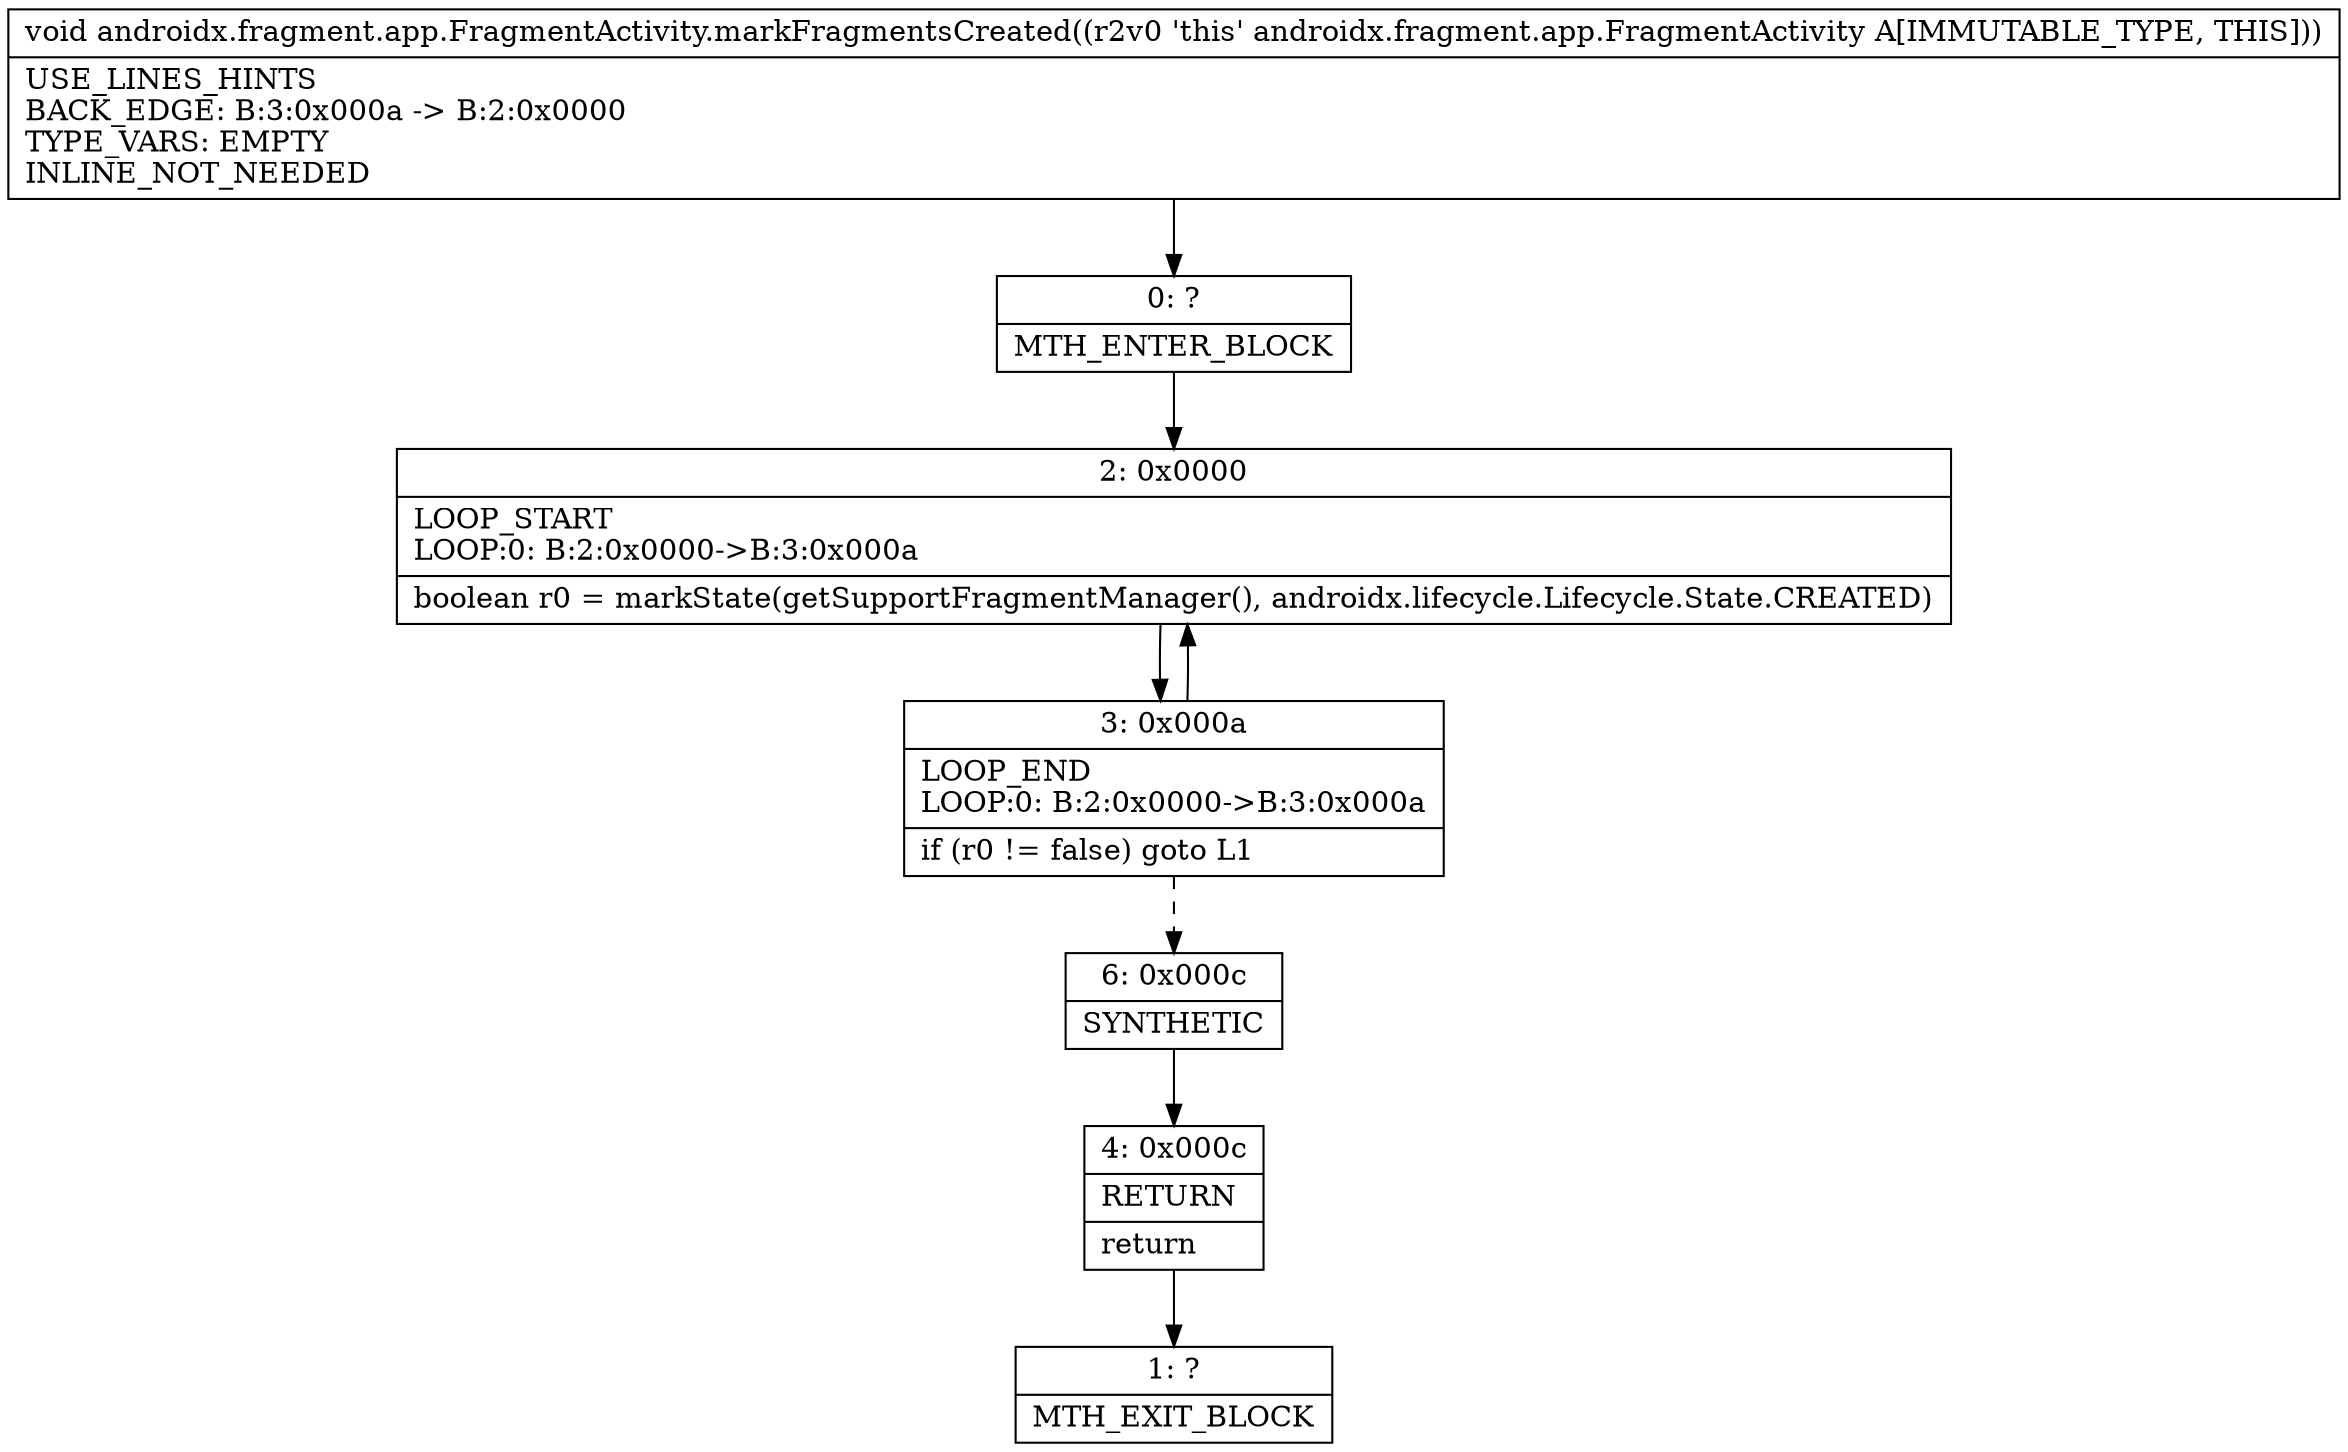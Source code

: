 digraph "CFG forandroidx.fragment.app.FragmentActivity.markFragmentsCreated()V" {
Node_0 [shape=record,label="{0\:\ ?|MTH_ENTER_BLOCK\l}"];
Node_2 [shape=record,label="{2\:\ 0x0000|LOOP_START\lLOOP:0: B:2:0x0000\-\>B:3:0x000a\l|boolean r0 = markState(getSupportFragmentManager(), androidx.lifecycle.Lifecycle.State.CREATED)\l}"];
Node_3 [shape=record,label="{3\:\ 0x000a|LOOP_END\lLOOP:0: B:2:0x0000\-\>B:3:0x000a\l|if (r0 != false) goto L1\l}"];
Node_6 [shape=record,label="{6\:\ 0x000c|SYNTHETIC\l}"];
Node_4 [shape=record,label="{4\:\ 0x000c|RETURN\l|return\l}"];
Node_1 [shape=record,label="{1\:\ ?|MTH_EXIT_BLOCK\l}"];
MethodNode[shape=record,label="{void androidx.fragment.app.FragmentActivity.markFragmentsCreated((r2v0 'this' androidx.fragment.app.FragmentActivity A[IMMUTABLE_TYPE, THIS]))  | USE_LINES_HINTS\lBACK_EDGE: B:3:0x000a \-\> B:2:0x0000\lTYPE_VARS: EMPTY\lINLINE_NOT_NEEDED\l}"];
MethodNode -> Node_0;Node_0 -> Node_2;
Node_2 -> Node_3;
Node_3 -> Node_2;
Node_3 -> Node_6[style=dashed];
Node_6 -> Node_4;
Node_4 -> Node_1;
}

